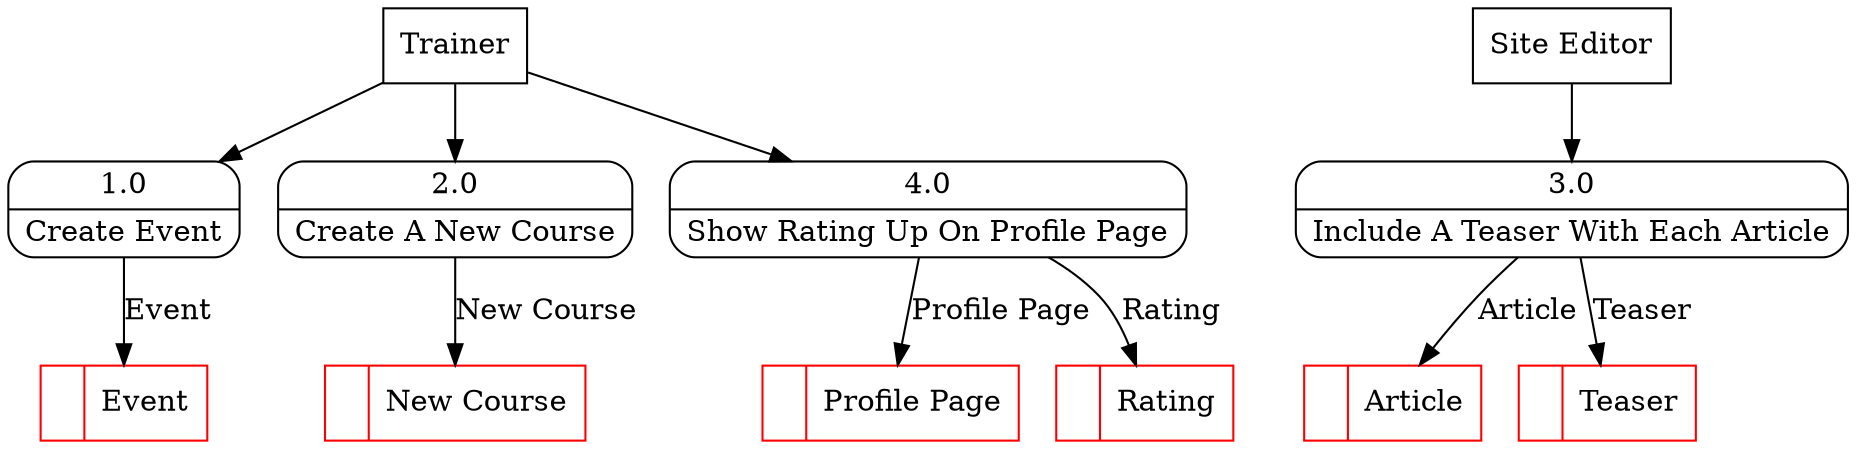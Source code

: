 digraph dfd2{ 
node[shape=record]
200 [label="<f0>  |<f1> Event " color=red];
201 [label="<f0>  |<f1> New Course " color=red];
202 [label="<f0>  |<f1> Article " color=red];
203 [label="<f0>  |<f1> Teaser " color=red];
204 [label="<f0>  |<f1> Profile Page " color=red];
205 [label="<f0>  |<f1> Rating " color=red];
206 [label="Trainer" shape=box];
207 [label="Site Editor" shape=box];
208 [label="{<f0> 1.0|<f1> Create Event }" shape=Mrecord];
209 [label="{<f0> 2.0|<f1> Create A New Course }" shape=Mrecord];
210 [label="{<f0> 3.0|<f1> Include A Teaser With Each Article }" shape=Mrecord];
211 [label="{<f0> 4.0|<f1> Show Rating Up On Profile Page }" shape=Mrecord];
206 -> 208
206 -> 209
206 -> 211
207 -> 210
208 -> 200 [label="Event"]
209 -> 201 [label="New Course"]
210 -> 203 [label="Teaser"]
210 -> 202 [label="Article"]
211 -> 205 [label="Rating"]
211 -> 204 [label="Profile Page"]
}